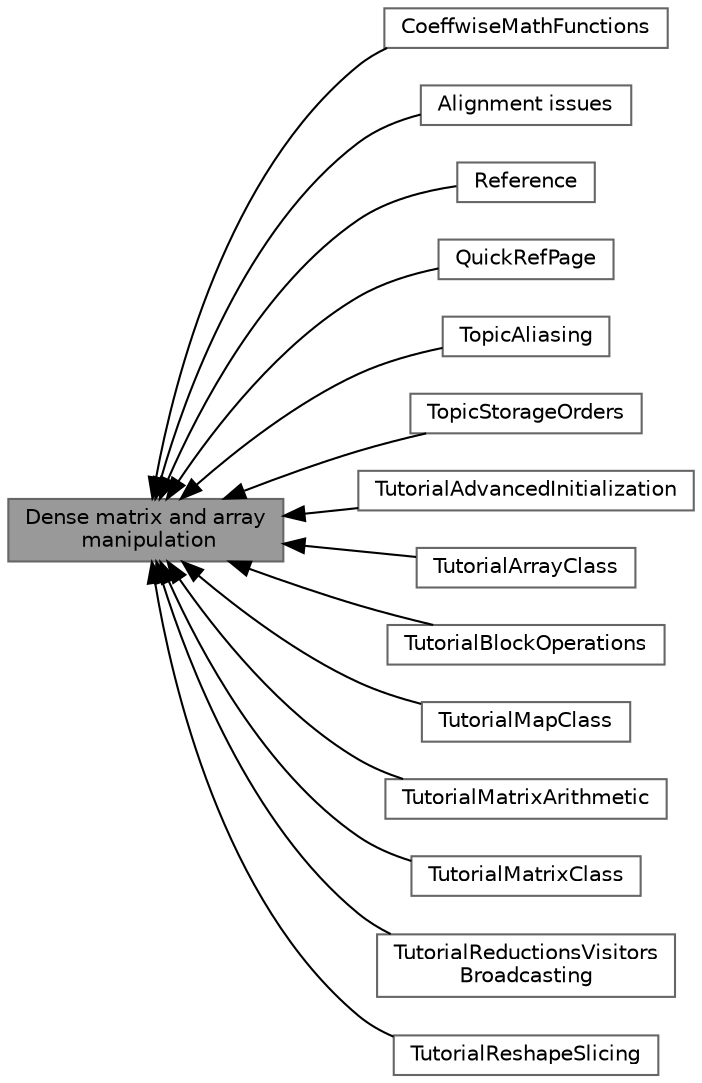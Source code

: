 digraph "Dense matrix and array manipulation"
{
 // LATEX_PDF_SIZE
  bgcolor="transparent";
  edge [fontname=Helvetica,fontsize=10,labelfontname=Helvetica,labelfontsize=10];
  node [fontname=Helvetica,fontsize=10,shape=box,height=0.2,width=0.4];
  rankdir=LR;
  Node14 [id="Node000014",label="CoeffwiseMathFunctions",height=0.2,width=0.4,color="grey40", fillcolor="white", style="filled",URL="$group___coeffwise_math_functions.html",tooltip=" "];
  Node12 [id="Node000012",label="Alignment issues",height=0.2,width=0.4,color="grey40", fillcolor="white", style="filled",URL="$group___dense_matrix_manipulation___alignement.html",tooltip=" "];
  Node13 [id="Node000013",label="Reference",height=0.2,width=0.4,color="grey40", fillcolor="white", style="filled",URL="$group___dense_matrix_manipulation___reference.html",tooltip=" "];
  Node1 [id="Node000001",label="Dense matrix and array\l manipulation",height=0.2,width=0.4,color="gray40", fillcolor="grey60", style="filled", fontcolor="black",tooltip=" "];
  Node15 [id="Node000015",label="QuickRefPage",height=0.2,width=0.4,color="grey40", fillcolor="white", style="filled",URL="$group___quick_ref_page.html",tooltip=" "];
  Node10 [id="Node000010",label="TopicAliasing",height=0.2,width=0.4,color="grey40", fillcolor="white", style="filled",URL="$group___topic_aliasing.html",tooltip=" "];
  Node11 [id="Node000011",label="TopicStorageOrders",height=0.2,width=0.4,color="grey40", fillcolor="white", style="filled",URL="$group___topic_storage_orders.html",tooltip=" "];
  Node6 [id="Node000006",label="TutorialAdvancedInitialization",height=0.2,width=0.4,color="grey40", fillcolor="white", style="filled",URL="$group___tutorial_advanced_initialization.html",tooltip=" "];
  Node4 [id="Node000004",label="TutorialArrayClass",height=0.2,width=0.4,color="grey40", fillcolor="white", style="filled",URL="$group___tutorial_array_class.html",tooltip=" "];
  Node5 [id="Node000005",label="TutorialBlockOperations",height=0.2,width=0.4,color="grey40", fillcolor="white", style="filled",URL="$group___tutorial_block_operations.html",tooltip=" "];
  Node8 [id="Node000008",label="TutorialMapClass",height=0.2,width=0.4,color="grey40", fillcolor="white", style="filled",URL="$group___tutorial_map_class.html",tooltip=" "];
  Node3 [id="Node000003",label="TutorialMatrixArithmetic",height=0.2,width=0.4,color="grey40", fillcolor="white", style="filled",URL="$group___tutorial_matrix_arithmetic.html",tooltip=" "];
  Node2 [id="Node000002",label="TutorialMatrixClass",height=0.2,width=0.4,color="grey40", fillcolor="white", style="filled",URL="$group___tutorial_matrix_class.html",tooltip=" "];
  Node7 [id="Node000007",label="TutorialReductionsVisitors\lBroadcasting",height=0.2,width=0.4,color="grey40", fillcolor="white", style="filled",URL="$group___tutorial_reductions_visitors_broadcasting.html",tooltip=" "];
  Node9 [id="Node000009",label="TutorialReshapeSlicing",height=0.2,width=0.4,color="grey40", fillcolor="white", style="filled",URL="$group___tutorial_reshape_slicing.html",tooltip=" "];
  Node1->Node2 [shape=plaintext, dir="back", style="solid"];
  Node1->Node3 [shape=plaintext, dir="back", style="solid"];
  Node1->Node4 [shape=plaintext, dir="back", style="solid"];
  Node1->Node5 [shape=plaintext, dir="back", style="solid"];
  Node1->Node6 [shape=plaintext, dir="back", style="solid"];
  Node1->Node7 [shape=plaintext, dir="back", style="solid"];
  Node1->Node8 [shape=plaintext, dir="back", style="solid"];
  Node1->Node9 [shape=plaintext, dir="back", style="solid"];
  Node1->Node10 [shape=plaintext, dir="back", style="solid"];
  Node1->Node11 [shape=plaintext, dir="back", style="solid"];
  Node1->Node12 [shape=plaintext, dir="back", style="solid"];
  Node1->Node13 [shape=plaintext, dir="back", style="solid"];
  Node1->Node14 [shape=plaintext, dir="back", style="solid"];
  Node1->Node15 [shape=plaintext, dir="back", style="solid"];
}
